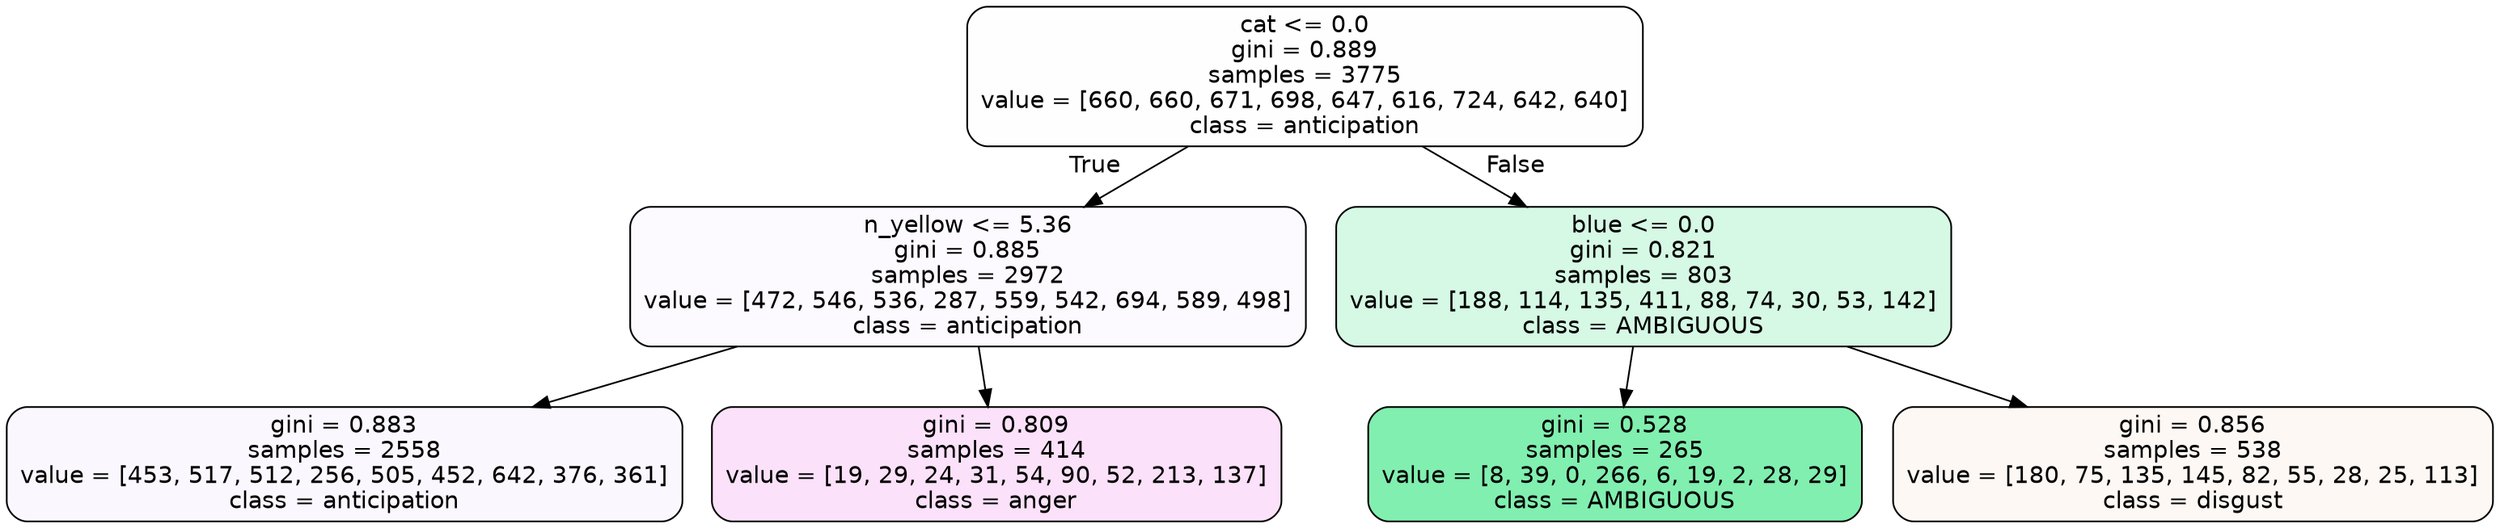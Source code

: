 digraph Tree {
node [shape=box, style="filled, rounded", color="black", fontname=helvetica] ;
edge [fontname=helvetica] ;
0 [label="cat <= 0.0\ngini = 0.889\nsamples = 3775\nvalue = [660, 660, 671, 698, 647, 616, 724, 642, 640]\nclass = anticipation", fillcolor="#8139e501"] ;
1 [label="n_yellow <= 5.36\ngini = 0.885\nsamples = 2972\nvalue = [472, 546, 536, 287, 559, 542, 694, 589, 498]\nclass = anticipation", fillcolor="#8139e506"] ;
0 -> 1 [labeldistance=2.5, labelangle=45, headlabel="True"] ;
2 [label="gini = 0.883\nsamples = 2558\nvalue = [453, 517, 512, 256, 505, 452, 642, 376, 361]\nclass = anticipation", fillcolor="#8139e509"] ;
1 -> 2 ;
3 [label="gini = 0.809\nsamples = 414\nvalue = [19, 29, 24, 31, 54, 90, 52, 213, 137]\nclass = anger", fillcolor="#e539d726"] ;
1 -> 3 ;
4 [label="blue <= 0.0\ngini = 0.821\nsamples = 803\nvalue = [188, 114, 135, 411, 88, 74, 30, 53, 142]\nclass = AMBIGUOUS", fillcolor="#39e58136"] ;
0 -> 4 [labeldistance=2.5, labelangle=-45, headlabel="False"] ;
5 [label="gini = 0.528\nsamples = 265\nvalue = [8, 39, 0, 266, 6, 19, 2, 28, 29]\nclass = AMBIGUOUS", fillcolor="#39e581a2"] ;
4 -> 5 ;
6 [label="gini = 0.856\nsamples = 538\nvalue = [180, 75, 135, 145, 82, 55, 28, 25, 113]\nclass = disgust", fillcolor="#e581390d"] ;
4 -> 6 ;
}